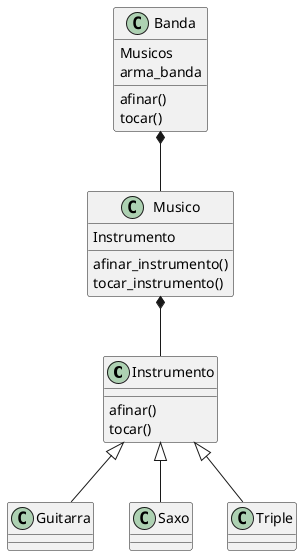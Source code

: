 @startuml clases
Instrumento <|-- Guitarra
Instrumento <|-- Saxo 
Instrumento <|-- Triple
Musico *-- Instrumento
Banda *-- Musico
Instrumento : afinar()
Instrumento : tocar()
Musico : Instrumento
Musico : afinar_instrumento()
Musico : tocar_instrumento()
Banda : Musicos
Banda : afinar()
Banda : tocar()
Banda : arma_banda
@enduml